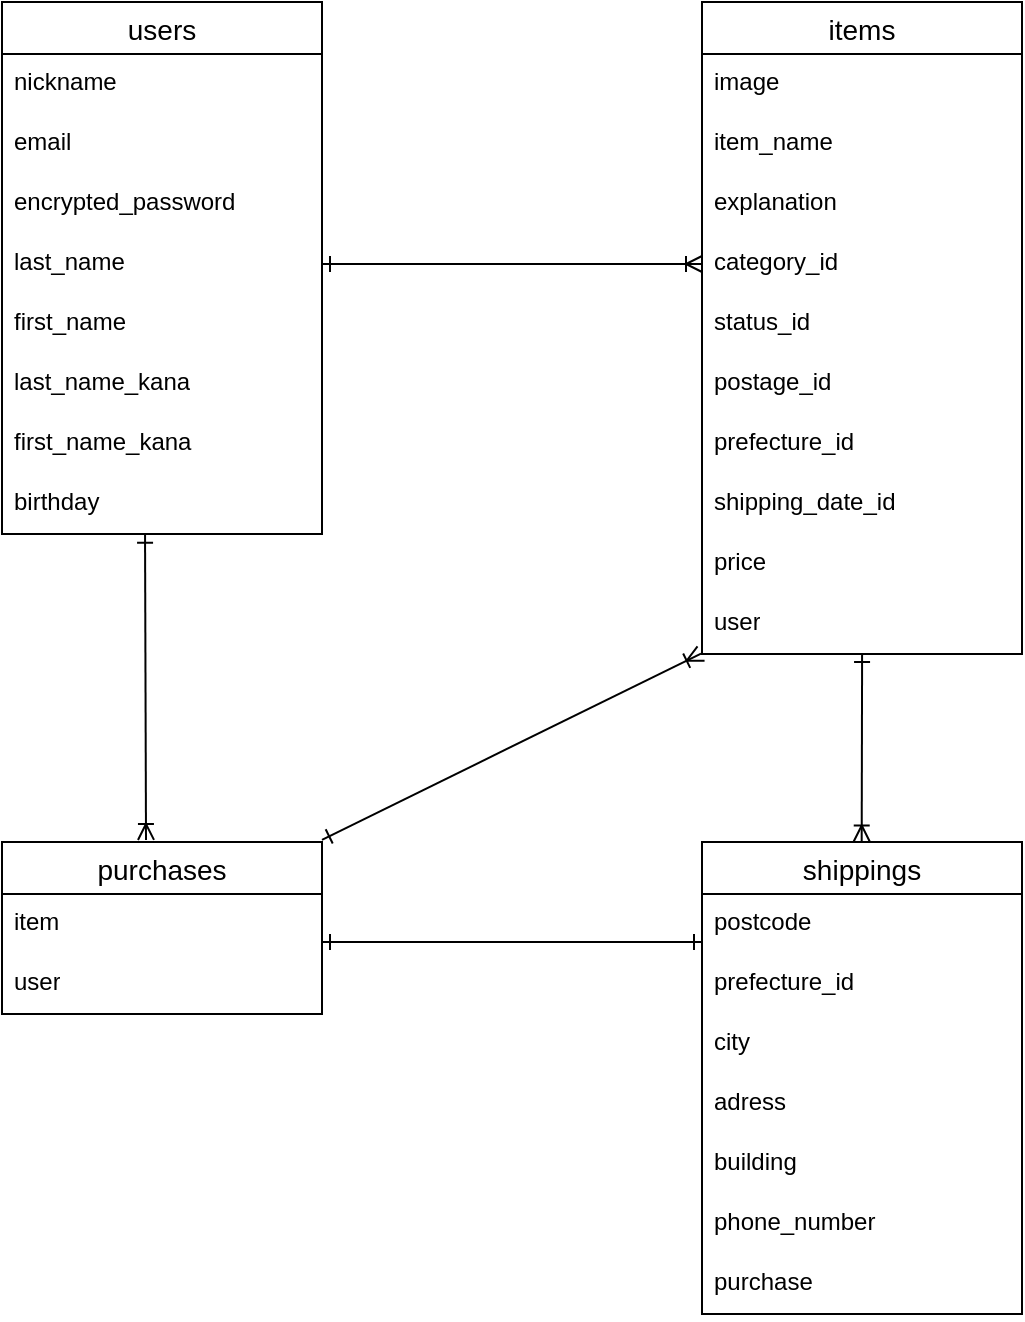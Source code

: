 <mxfile>
    <diagram id="RtzTNlvl9PCAYj6ENr5q" name="ページ1">
        <mxGraphModel dx="867" dy="918" grid="1" gridSize="10" guides="1" tooltips="1" connect="1" arrows="1" fold="1" page="1" pageScale="1" pageWidth="827" pageHeight="1169" math="0" shadow="0">
            <root>
                <mxCell id="0"/>
                <mxCell id="1" parent="0"/>
                <mxCell id="GaMi1caPHmuDbu6GLsoo-1" value="users" style="swimlane;fontStyle=0;childLayout=stackLayout;horizontal=1;startSize=26;horizontalStack=0;resizeParent=1;resizeParentMax=0;resizeLast=0;collapsible=1;marginBottom=0;align=center;fontSize=14;" parent="1" vertex="1">
                    <mxGeometry x="110" y="150" width="160" height="266" as="geometry"/>
                </mxCell>
                <mxCell id="GaMi1caPHmuDbu6GLsoo-2" value="nickname" style="text;strokeColor=none;fillColor=none;spacingLeft=4;spacingRight=4;overflow=hidden;rotatable=0;points=[[0,0.5],[1,0.5]];portConstraint=eastwest;fontSize=12;whiteSpace=wrap;html=1;" parent="GaMi1caPHmuDbu6GLsoo-1" vertex="1">
                    <mxGeometry y="26" width="160" height="30" as="geometry"/>
                </mxCell>
                <mxCell id="GaMi1caPHmuDbu6GLsoo-3" value="email" style="text;strokeColor=none;fillColor=none;spacingLeft=4;spacingRight=4;overflow=hidden;rotatable=0;points=[[0,0.5],[1,0.5]];portConstraint=eastwest;fontSize=12;whiteSpace=wrap;html=1;" parent="GaMi1caPHmuDbu6GLsoo-1" vertex="1">
                    <mxGeometry y="56" width="160" height="30" as="geometry"/>
                </mxCell>
                <mxCell id="GaMi1caPHmuDbu6GLsoo-4" value="encrypted_password" style="text;strokeColor=none;fillColor=none;spacingLeft=4;spacingRight=4;overflow=hidden;rotatable=0;points=[[0,0.5],[1,0.5]];portConstraint=eastwest;fontSize=12;whiteSpace=wrap;html=1;" parent="GaMi1caPHmuDbu6GLsoo-1" vertex="1">
                    <mxGeometry y="86" width="160" height="30" as="geometry"/>
                </mxCell>
                <mxCell id="2" value="last_name" style="text;strokeColor=none;fillColor=none;spacingLeft=4;spacingRight=4;overflow=hidden;rotatable=0;points=[[0,0.5],[1,0.5]];portConstraint=eastwest;fontSize=12;whiteSpace=wrap;html=1;" vertex="1" parent="GaMi1caPHmuDbu6GLsoo-1">
                    <mxGeometry y="116" width="160" height="30" as="geometry"/>
                </mxCell>
                <mxCell id="3" value="first_name" style="text;strokeColor=none;fillColor=none;spacingLeft=4;spacingRight=4;overflow=hidden;rotatable=0;points=[[0,0.5],[1,0.5]];portConstraint=eastwest;fontSize=12;whiteSpace=wrap;html=1;" vertex="1" parent="GaMi1caPHmuDbu6GLsoo-1">
                    <mxGeometry y="146" width="160" height="30" as="geometry"/>
                </mxCell>
                <mxCell id="4" value="&lt;span style=&quot;color: rgb(0, 0, 0);&quot;&gt;last_name_kana&lt;/span&gt;" style="text;strokeColor=none;fillColor=none;spacingLeft=4;spacingRight=4;overflow=hidden;rotatable=0;points=[[0,0.5],[1,0.5]];portConstraint=eastwest;fontSize=12;whiteSpace=wrap;html=1;" vertex="1" parent="GaMi1caPHmuDbu6GLsoo-1">
                    <mxGeometry y="176" width="160" height="30" as="geometry"/>
                </mxCell>
                <mxCell id="5" value="&lt;span style=&quot;color: rgb(0, 0, 0);&quot;&gt;first_name_kana&lt;/span&gt;" style="text;strokeColor=none;fillColor=none;spacingLeft=4;spacingRight=4;overflow=hidden;rotatable=0;points=[[0,0.5],[1,0.5]];portConstraint=eastwest;fontSize=12;whiteSpace=wrap;html=1;" vertex="1" parent="GaMi1caPHmuDbu6GLsoo-1">
                    <mxGeometry y="206" width="160" height="30" as="geometry"/>
                </mxCell>
                <mxCell id="GaMi1caPHmuDbu6GLsoo-8" value="birthday" style="text;strokeColor=none;fillColor=none;spacingLeft=4;spacingRight=4;overflow=hidden;rotatable=0;points=[[0,0.5],[1,0.5]];portConstraint=eastwest;fontSize=12;whiteSpace=wrap;html=1;" parent="GaMi1caPHmuDbu6GLsoo-1" vertex="1">
                    <mxGeometry y="236" width="160" height="30" as="geometry"/>
                </mxCell>
                <mxCell id="GaMi1caPHmuDbu6GLsoo-9" value="items" style="swimlane;fontStyle=0;childLayout=stackLayout;horizontal=1;startSize=26;horizontalStack=0;resizeParent=1;resizeParentMax=0;resizeLast=0;collapsible=1;marginBottom=0;align=center;fontSize=14;" parent="1" vertex="1">
                    <mxGeometry x="460" y="150" width="160" height="326" as="geometry"/>
                </mxCell>
                <mxCell id="GaMi1caPHmuDbu6GLsoo-10" value="image" style="text;strokeColor=none;fillColor=none;spacingLeft=4;spacingRight=4;overflow=hidden;rotatable=0;points=[[0,0.5],[1,0.5]];portConstraint=eastwest;fontSize=12;whiteSpace=wrap;html=1;" parent="GaMi1caPHmuDbu6GLsoo-9" vertex="1">
                    <mxGeometry y="26" width="160" height="30" as="geometry"/>
                </mxCell>
                <mxCell id="GaMi1caPHmuDbu6GLsoo-11" value="item_name" style="text;strokeColor=none;fillColor=none;spacingLeft=4;spacingRight=4;overflow=hidden;rotatable=0;points=[[0,0.5],[1,0.5]];portConstraint=eastwest;fontSize=12;whiteSpace=wrap;html=1;" parent="GaMi1caPHmuDbu6GLsoo-9" vertex="1">
                    <mxGeometry y="56" width="160" height="30" as="geometry"/>
                </mxCell>
                <mxCell id="GaMi1caPHmuDbu6GLsoo-12" value="explanation" style="text;strokeColor=none;fillColor=none;spacingLeft=4;spacingRight=4;overflow=hidden;rotatable=0;points=[[0,0.5],[1,0.5]];portConstraint=eastwest;fontSize=12;whiteSpace=wrap;html=1;" parent="GaMi1caPHmuDbu6GLsoo-9" vertex="1">
                    <mxGeometry y="86" width="160" height="30" as="geometry"/>
                </mxCell>
                <mxCell id="GaMi1caPHmuDbu6GLsoo-13" value="category_id" style="text;strokeColor=none;fillColor=none;spacingLeft=4;spacingRight=4;overflow=hidden;rotatable=0;points=[[0,0.5],[1,0.5]];portConstraint=eastwest;fontSize=12;whiteSpace=wrap;html=1;" parent="GaMi1caPHmuDbu6GLsoo-9" vertex="1">
                    <mxGeometry y="116" width="160" height="30" as="geometry"/>
                </mxCell>
                <mxCell id="GaMi1caPHmuDbu6GLsoo-14" value="status&lt;span style=&quot;color: rgb(0, 0, 0);&quot;&gt;_id&lt;/span&gt;" style="text;strokeColor=none;fillColor=none;spacingLeft=4;spacingRight=4;overflow=hidden;rotatable=0;points=[[0,0.5],[1,0.5]];portConstraint=eastwest;fontSize=12;whiteSpace=wrap;html=1;" parent="GaMi1caPHmuDbu6GLsoo-9" vertex="1">
                    <mxGeometry y="146" width="160" height="30" as="geometry"/>
                </mxCell>
                <mxCell id="GaMi1caPHmuDbu6GLsoo-15" value="postage&lt;span style=&quot;color: rgb(0, 0, 0);&quot;&gt;_id&lt;/span&gt;" style="text;strokeColor=none;fillColor=none;spacingLeft=4;spacingRight=4;overflow=hidden;rotatable=0;points=[[0,0.5],[1,0.5]];portConstraint=eastwest;fontSize=12;whiteSpace=wrap;html=1;" parent="GaMi1caPHmuDbu6GLsoo-9" vertex="1">
                    <mxGeometry y="176" width="160" height="30" as="geometry"/>
                </mxCell>
                <mxCell id="GaMi1caPHmuDbu6GLsoo-29" value="prefecture&lt;span style=&quot;color: rgb(0, 0, 0);&quot;&gt;_id&lt;/span&gt;" style="text;strokeColor=none;fillColor=none;spacingLeft=4;spacingRight=4;overflow=hidden;rotatable=0;points=[[0,0.5],[1,0.5]];portConstraint=eastwest;fontSize=12;whiteSpace=wrap;html=1;" parent="GaMi1caPHmuDbu6GLsoo-9" vertex="1">
                    <mxGeometry y="206" width="160" height="30" as="geometry"/>
                </mxCell>
                <mxCell id="GaMi1caPHmuDbu6GLsoo-31" value="shipping_date_id" style="text;strokeColor=none;fillColor=none;spacingLeft=4;spacingRight=4;overflow=hidden;rotatable=0;points=[[0,0.5],[1,0.5]];portConstraint=eastwest;fontSize=12;whiteSpace=wrap;html=1;" parent="GaMi1caPHmuDbu6GLsoo-9" vertex="1">
                    <mxGeometry y="236" width="160" height="30" as="geometry"/>
                </mxCell>
                <mxCell id="GaMi1caPHmuDbu6GLsoo-32" value="price" style="text;strokeColor=none;fillColor=none;spacingLeft=4;spacingRight=4;overflow=hidden;rotatable=0;points=[[0,0.5],[1,0.5]];portConstraint=eastwest;fontSize=12;whiteSpace=wrap;html=1;" parent="GaMi1caPHmuDbu6GLsoo-9" vertex="1">
                    <mxGeometry y="266" width="160" height="30" as="geometry"/>
                </mxCell>
                <mxCell id="GaMi1caPHmuDbu6GLsoo-33" value="user" style="text;strokeColor=none;fillColor=none;spacingLeft=4;spacingRight=4;overflow=hidden;rotatable=0;points=[[0,0.5],[1,0.5]];portConstraint=eastwest;fontSize=12;whiteSpace=wrap;html=1;" parent="GaMi1caPHmuDbu6GLsoo-9" vertex="1">
                    <mxGeometry y="296" width="160" height="30" as="geometry"/>
                </mxCell>
                <mxCell id="GaMi1caPHmuDbu6GLsoo-34" value="purchases" style="swimlane;fontStyle=0;childLayout=stackLayout;horizontal=1;startSize=26;horizontalStack=0;resizeParent=1;resizeParentMax=0;resizeLast=0;collapsible=1;marginBottom=0;align=center;fontSize=14;" parent="1" vertex="1">
                    <mxGeometry x="110" y="570" width="160" height="86" as="geometry"/>
                </mxCell>
                <mxCell id="GaMi1caPHmuDbu6GLsoo-35" value="item" style="text;strokeColor=none;fillColor=none;spacingLeft=4;spacingRight=4;overflow=hidden;rotatable=0;points=[[0,0.5],[1,0.5]];portConstraint=eastwest;fontSize=12;whiteSpace=wrap;html=1;" parent="GaMi1caPHmuDbu6GLsoo-34" vertex="1">
                    <mxGeometry y="26" width="160" height="30" as="geometry"/>
                </mxCell>
                <mxCell id="GaMi1caPHmuDbu6GLsoo-36" value="user" style="text;strokeColor=none;fillColor=none;spacingLeft=4;spacingRight=4;overflow=hidden;rotatable=0;points=[[0,0.5],[1,0.5]];portConstraint=eastwest;fontSize=12;whiteSpace=wrap;html=1;" parent="GaMi1caPHmuDbu6GLsoo-34" vertex="1">
                    <mxGeometry y="56" width="160" height="30" as="geometry"/>
                </mxCell>
                <mxCell id="GaMi1caPHmuDbu6GLsoo-38" value="shippings" style="swimlane;fontStyle=0;childLayout=stackLayout;horizontal=1;startSize=26;horizontalStack=0;resizeParent=1;resizeParentMax=0;resizeLast=0;collapsible=1;marginBottom=0;align=center;fontSize=14;" parent="1" vertex="1">
                    <mxGeometry x="460" y="570" width="160" height="236" as="geometry"/>
                </mxCell>
                <mxCell id="GaMi1caPHmuDbu6GLsoo-39" value="postcode" style="text;strokeColor=none;fillColor=none;spacingLeft=4;spacingRight=4;overflow=hidden;rotatable=0;points=[[0,0.5],[1,0.5]];portConstraint=eastwest;fontSize=12;whiteSpace=wrap;html=1;" parent="GaMi1caPHmuDbu6GLsoo-38" vertex="1">
                    <mxGeometry y="26" width="160" height="30" as="geometry"/>
                </mxCell>
                <mxCell id="6" value="prefecture_id" style="text;strokeColor=none;fillColor=none;spacingLeft=4;spacingRight=4;overflow=hidden;rotatable=0;points=[[0,0.5],[1,0.5]];portConstraint=eastwest;fontSize=12;whiteSpace=wrap;html=1;" vertex="1" parent="GaMi1caPHmuDbu6GLsoo-38">
                    <mxGeometry y="56" width="160" height="30" as="geometry"/>
                </mxCell>
                <mxCell id="GaMi1caPHmuDbu6GLsoo-40" value="city" style="text;strokeColor=none;fillColor=none;spacingLeft=4;spacingRight=4;overflow=hidden;rotatable=0;points=[[0,0.5],[1,0.5]];portConstraint=eastwest;fontSize=12;whiteSpace=wrap;html=1;" parent="GaMi1caPHmuDbu6GLsoo-38" vertex="1">
                    <mxGeometry y="86" width="160" height="30" as="geometry"/>
                </mxCell>
                <mxCell id="GaMi1caPHmuDbu6GLsoo-42" value="adress" style="text;strokeColor=none;fillColor=none;spacingLeft=4;spacingRight=4;overflow=hidden;rotatable=0;points=[[0,0.5],[1,0.5]];portConstraint=eastwest;fontSize=12;whiteSpace=wrap;html=1;" parent="GaMi1caPHmuDbu6GLsoo-38" vertex="1">
                    <mxGeometry y="116" width="160" height="30" as="geometry"/>
                </mxCell>
                <mxCell id="GaMi1caPHmuDbu6GLsoo-41" value="building" style="text;strokeColor=none;fillColor=none;spacingLeft=4;spacingRight=4;overflow=hidden;rotatable=0;points=[[0,0.5],[1,0.5]];portConstraint=eastwest;fontSize=12;whiteSpace=wrap;html=1;" parent="GaMi1caPHmuDbu6GLsoo-38" vertex="1">
                    <mxGeometry y="146" width="160" height="30" as="geometry"/>
                </mxCell>
                <mxCell id="GaMi1caPHmuDbu6GLsoo-44" value="phone_number" style="text;strokeColor=none;fillColor=none;spacingLeft=4;spacingRight=4;overflow=hidden;rotatable=0;points=[[0,0.5],[1,0.5]];portConstraint=eastwest;fontSize=12;whiteSpace=wrap;html=1;" parent="GaMi1caPHmuDbu6GLsoo-38" vertex="1">
                    <mxGeometry y="176" width="160" height="30" as="geometry"/>
                </mxCell>
                <mxCell id="7" value="purchase" style="text;strokeColor=none;fillColor=none;spacingLeft=4;spacingRight=4;overflow=hidden;rotatable=0;points=[[0,0.5],[1,0.5]];portConstraint=eastwest;fontSize=12;whiteSpace=wrap;html=1;" vertex="1" parent="GaMi1caPHmuDbu6GLsoo-38">
                    <mxGeometry y="206" width="160" height="30" as="geometry"/>
                </mxCell>
                <mxCell id="GaMi1caPHmuDbu6GLsoo-46" style="edgeStyle=none;html=1;exitX=1;exitY=0.5;exitDx=0;exitDy=0;entryX=0;entryY=0.5;entryDx=0;entryDy=0;endArrow=ERoneToMany;endFill=0;startArrow=ERone;startFill=0;strokeWidth=1;startSize=6;" parent="1" target="GaMi1caPHmuDbu6GLsoo-13" edge="1">
                    <mxGeometry relative="1" as="geometry">
                        <mxPoint x="270" y="281" as="sourcePoint"/>
                    </mxGeometry>
                </mxCell>
                <mxCell id="GaMi1caPHmuDbu6GLsoo-48" style="edgeStyle=none;html=1;entryX=0.45;entryY=-0.012;entryDx=0;entryDy=0;endArrow=ERoneToMany;endFill=0;startArrow=ERone;startFill=0;strokeWidth=1;startSize=6;entryPerimeter=0;exitX=0.447;exitY=1.011;exitDx=0;exitDy=0;exitPerimeter=0;" parent="1" target="GaMi1caPHmuDbu6GLsoo-34" edge="1" source="GaMi1caPHmuDbu6GLsoo-8">
                    <mxGeometry relative="1" as="geometry">
                        <mxPoint x="182" y="420" as="sourcePoint"/>
                        <mxPoint x="370" y="326" as="targetPoint"/>
                    </mxGeometry>
                </mxCell>
                <mxCell id="GaMi1caPHmuDbu6GLsoo-49" style="edgeStyle=none;html=1;endArrow=ERoneToMany;endFill=0;startArrow=ERone;startFill=0;strokeWidth=1;startSize=6;exitX=0.495;exitY=1.009;exitDx=0;exitDy=0;exitPerimeter=0;" parent="1" edge="1">
                    <mxGeometry relative="1" as="geometry">
                        <mxPoint x="540.05" y="476" as="sourcePoint"/>
                        <mxPoint x="539.85" y="569.73" as="targetPoint"/>
                    </mxGeometry>
                </mxCell>
                <mxCell id="GaMi1caPHmuDbu6GLsoo-50" value="" style="endArrow=ERoneToMany;html=1;rounded=0;entryX=-0.003;entryY=0.993;entryDx=0;entryDy=0;entryPerimeter=0;startArrow=ERone;startFill=0;endFill=0;" parent="1" target="GaMi1caPHmuDbu6GLsoo-33" edge="1">
                    <mxGeometry relative="1" as="geometry">
                        <mxPoint x="270" y="568.95" as="sourcePoint"/>
                        <mxPoint x="430" y="568.95" as="targetPoint"/>
                    </mxGeometry>
                </mxCell>
                <mxCell id="GaMi1caPHmuDbu6GLsoo-52" style="edgeStyle=none;html=1;exitX=1;exitY=0.5;exitDx=0;exitDy=0;entryX=0;entryY=0.5;entryDx=0;entryDy=0;endArrow=ERone;endFill=0;startArrow=ERone;startFill=0;strokeWidth=1;startSize=6;" parent="1" edge="1">
                    <mxGeometry relative="1" as="geometry">
                        <mxPoint x="270" y="620" as="sourcePoint"/>
                        <mxPoint x="460" y="620" as="targetPoint"/>
                    </mxGeometry>
                </mxCell>
            </root>
        </mxGraphModel>
    </diagram>
</mxfile>